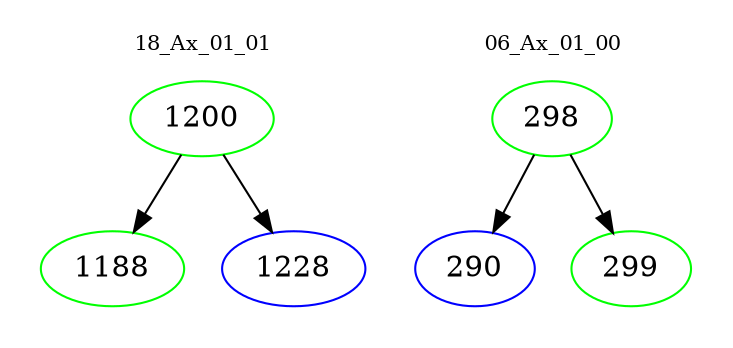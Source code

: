 digraph{
subgraph cluster_0 {
color = white
label = "18_Ax_01_01";
fontsize=10;
T0_1200 [label="1200", color="green"]
T0_1200 -> T0_1188 [color="black"]
T0_1188 [label="1188", color="green"]
T0_1200 -> T0_1228 [color="black"]
T0_1228 [label="1228", color="blue"]
}
subgraph cluster_1 {
color = white
label = "06_Ax_01_00";
fontsize=10;
T1_298 [label="298", color="green"]
T1_298 -> T1_290 [color="black"]
T1_290 [label="290", color="blue"]
T1_298 -> T1_299 [color="black"]
T1_299 [label="299", color="green"]
}
}
